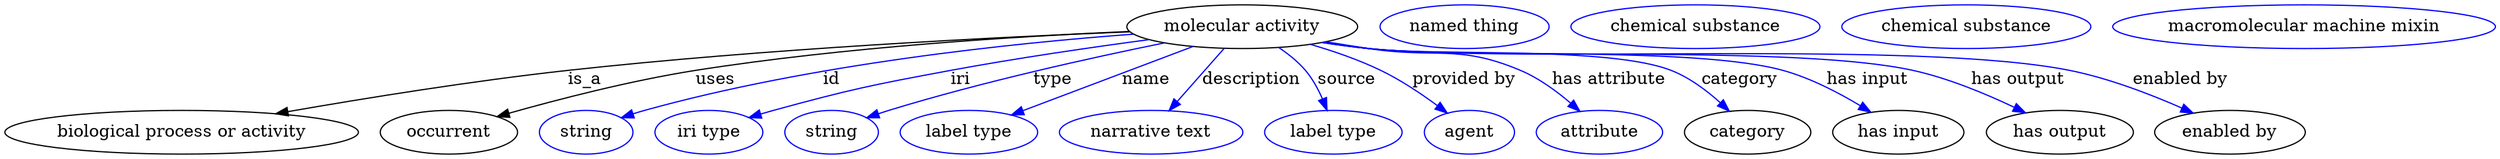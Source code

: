 digraph {
	graph [bb="0,0,2048.9,123"];
	node [label="\N"];
	"molecular activity"	 [height=0.5,
		label="molecular activity",
		pos="1018.6,105",
		width=2.6359];
	"biological process or activity"	 [height=0.5,
		pos="145.59,18",
		width=4.0441];
	"molecular activity" -> "biological process or activity"	 [label=is_a,
		lp="477.59,61.5",
		pos="e,226.01,33.049 925.06,101.63 814.55,97.016 625.27,87.168 463.59,69 386.45,60.332 299.46,46.068 235.99,34.826"];
	occurrent	 [height=0.5,
		pos="365.59,18",
		width=1.5707];
	"molecular activity" -> occurrent	 [label=uses,
		lp="585.09,61.5",
		pos="e,406.36,30.499 925,101.78 833.63,97.64 690.87,88.497 568.59,69 515.88,60.596 456.82,45.046 416.06,33.317"];
	id	 [color=blue,
		height=0.5,
		label=string,
		pos="478.59,18",
		width=1.0652];
	"molecular activity" -> id	 [color=blue,
		label=id,
		lp="666.59,61.5",
		pos="e,507.79,29.763 927.18,100.01 827.15,92.748 662.85,75.529 526.59,36 523.61,35.135 520.55,34.172 517.49,33.153",
		style=solid];
	iri	 [color=blue,
		height=0.5,
		label="iri type",
		pos="579.59,18",
		width=1.2277];
	"molecular activity" -> iri	 [color=blue,
		label=iri,
		lp="778.59,61.5",
		pos="e,613.44,29.775 938.42,95.269 889.7,88.883 826.34,79.737 770.59,69 709.09,57.155 693.79,53.252 633.59,36 630.21,35.032 626.72,33.985 \
623.23,32.9",
		style=solid];
	type	 [color=blue,
		height=0.5,
		label=string,
		pos="680.59,18",
		width=1.0652];
	"molecular activity" -> type	 [color=blue,
		label=type,
		lp="862.59,61.5",
		pos="e,709.73,29.77 951.95,92.144 892.46,79.975 803.31,60.02 727.59,36 724.85,35.133 722.05,34.193 719.24,33.212",
		style=solid];
	name	 [color=blue,
		height=0.5,
		label="label type",
		pos="793.59,18",
		width=1.5707];
	"molecular activity" -> name	 [color=blue,
		label=name,
		lp="939.59,61.5",
		pos="e,829.59,31.921 976.79,88.84 937.7,73.723 879.44,51.197 839.17,35.624",
		style=solid];
	description	 [color=blue,
		height=0.5,
		label="narrative text",
		pos="943.59,18",
		width=2.0943];
	"molecular activity" -> description	 [color=blue,
		label=description,
		lp="1026.6,61.5",
		pos="e,958.85,35.706 1003,86.974 992.22,74.409 977.61,57.466 965.58,43.517",
		style=solid];
	source	 [color=blue,
		height=0.5,
		label="label type",
		pos="1093.6,18",
		width=1.5707];
	"molecular activity" -> source	 [color=blue,
		label=source,
		lp="1106.1,61.5",
		pos="e,1088.5,36.365 1050.2,87.838 1057.9,82.554 1065.6,76.202 1071.6,69 1077.2,62.236 1081.6,53.837 1084.9,45.819",
		style=solid];
	"provided by"	 [color=blue,
		height=0.5,
		label=agent,
		pos="1205.6,18",
		width=1.0291];
	"molecular activity" -> "provided by"	 [color=blue,
		label="provided by",
		lp="1202.1,61.5",
		pos="e,1187.1,33.855 1077.2,90.786 1096.1,85.187 1116.7,77.928 1134.6,69 1150.3,61.177 1166.3,50.012 1179.1,40.122",
		style=solid];
	"has attribute"	 [color=blue,
		height=0.5,
		label=attribute,
		pos="1312.6,18",
		width=1.4443];
	"molecular activity" -> "has attribute"	 [color=blue,
		label="has attribute",
		lp="1320.6,61.5",
		pos="e,1296.1,35.324 1087.8,92.591 1099.1,90.658 1110.6,88.73 1121.6,87 1177.9,78.092 1196.2,91.557 1248.6,69 1263.2,62.712 1277.2,52.183 \
1288.4,42.319",
		style=solid];
	category	 [height=0.5,
		pos="1434.6,18",
		width=1.4443];
	"molecular activity" -> category	 [color=blue,
		label=category,
		lp="1428.6,61.5",
		pos="e,1419,35.216 1085.8,92.253 1097.7,90.282 1110,88.43 1121.6,87 1176.9,80.197 1319.8,89.463 1371.6,69 1386.4,63.134 1400.5,52.45 \
1411.6,42.37",
		style=solid];
	"has input"	 [height=0.5,
		pos="1558.6,18",
		width=1.4985];
	"molecular activity" -> "has input"	 [color=blue,
		label="has input",
		lp="1534.1,61.5",
		pos="e,1535.5,34.33 1085.2,92.154 1097.3,90.169 1109.8,88.337 1121.6,87 1197.4,78.415 1391.1,89.709 1464.6,69 1486.7,62.78 1509.3,50.695 \
1526.8,39.85",
		style=solid];
	"has output"	 [height=0.5,
		pos="1690.6,18",
		width=1.679];
	"molecular activity" -> "has output"	 [color=blue,
		label="has output",
		lp="1654.1,61.5",
		pos="e,1661.8,33.9 1084.9,92.077 1097.1,90.087 1109.7,88.273 1121.6,87 1221.1,76.362 1474,91.078 1571.6,69 1599.9,62.594 1630,49.664 \
1652.8,38.426",
		style=solid];
	"enabled by"	 [height=0.5,
		pos="1830.6,18",
		width=1.7151];
	"molecular activity" -> "enabled by"	 [color=blue,
		label="enabled by",
		lp="1785.1,61.5",
		pos="e,1799,33.467 1084.6,92.036 1096.9,90.037 1109.6,88.231 1121.6,87 1248.8,73.964 1571.2,94.082 1696.6,69 1729,62.519 1763.8,49.053 \
1789.8,37.585",
		style=solid];
	"named thing_category"	 [color=blue,
		height=0.5,
		label="named thing",
		pos="1200.6,105",
		width=1.9318];
	"molecular activity_has input"	 [color=blue,
		height=0.5,
		label="chemical substance",
		pos="1390.6,105",
		width=2.8525];
	"molecular activity_has output"	 [color=blue,
		height=0.5,
		label="chemical substance",
		pos="1613.6,105",
		width=2.8525];
	"molecular activity_enabled by"	 [color=blue,
		height=0.5,
		label="macromolecular machine mixin",
		pos="1891.6,105",
		width=4.3691];
}
